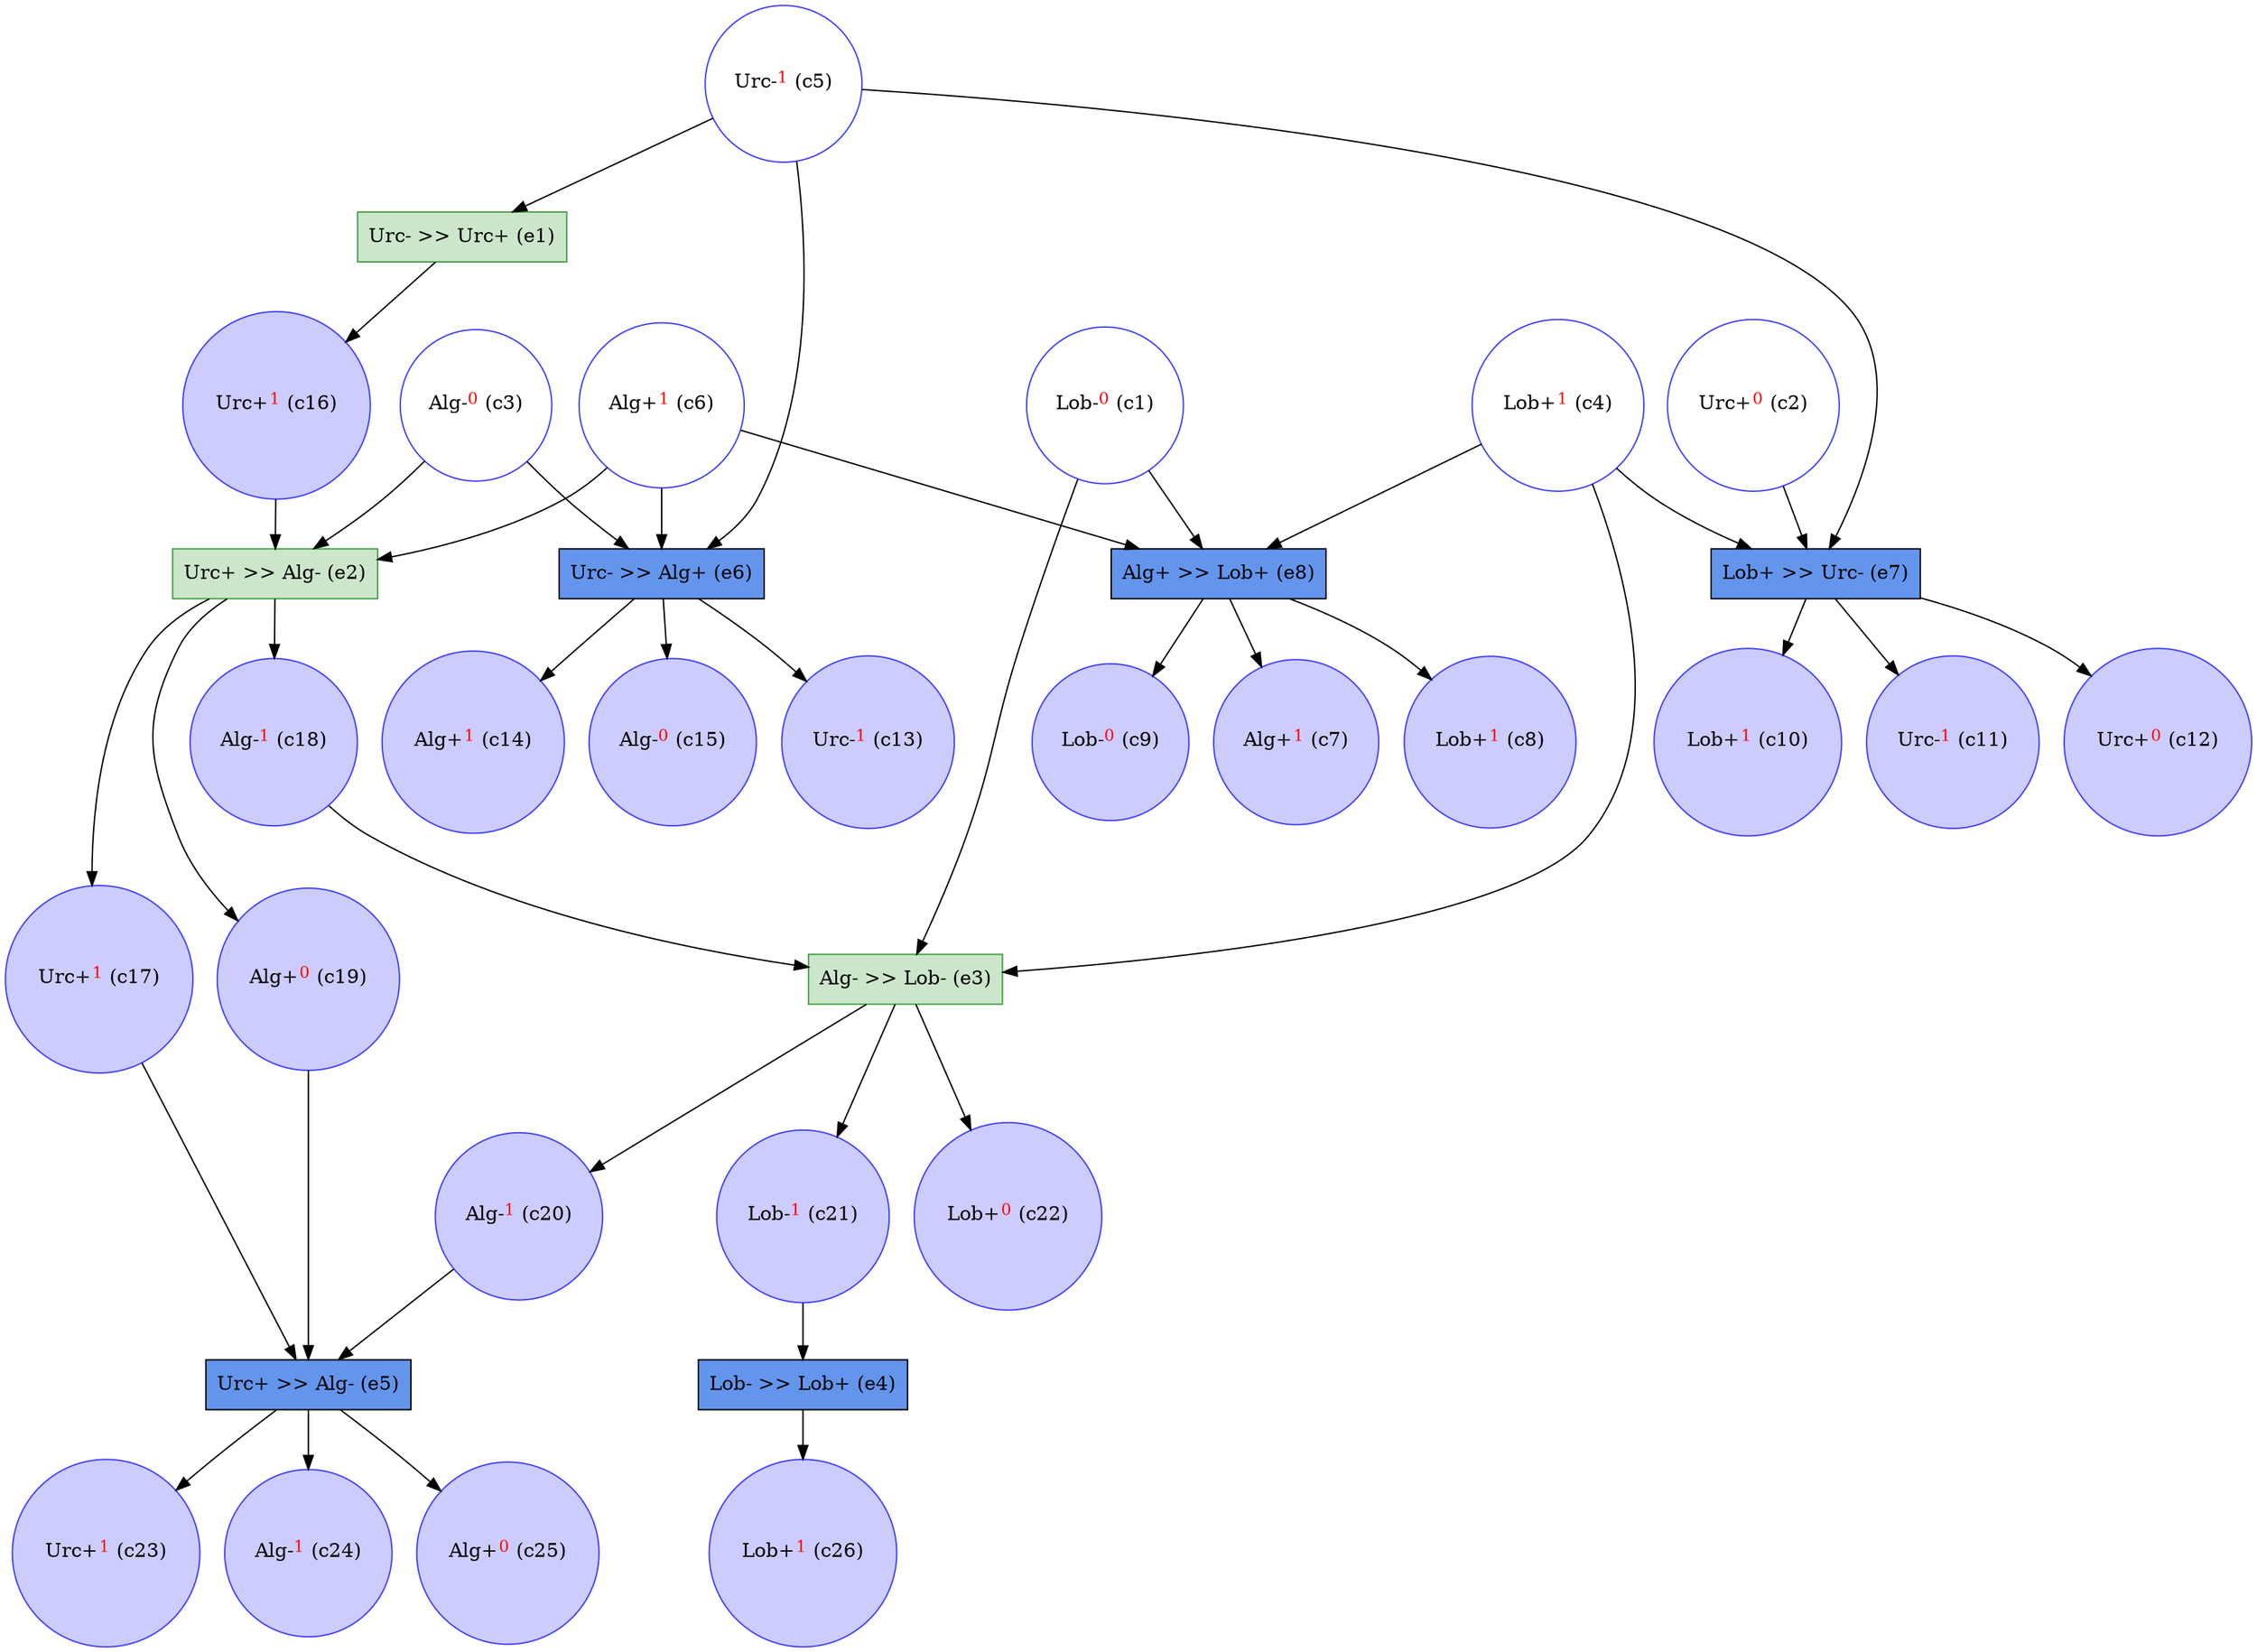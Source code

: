 digraph test {
  c1 -> e3;
  c1 -> e8;
  c2 -> e7;
  c3 -> e2;
  c3 -> e6;
  c4 -> e3;
  c4 -> e7;
  c4 -> e8;
  c5 -> e1;
  c5 -> e6;
  c5 -> e7;
  c6 -> e2;
  c6 -> e6;
  c6 -> e8;
  e8 -> c7;
  e8 -> c8;
  e8 -> c9;
  e7 -> c10;
  e7 -> c11;
  e7 -> c12;
  e6 -> c13;
  e6 -> c14;
  e6 -> c15;
  e1 -> c16;
  c16 -> e2;
  e2 -> c17;
  c17 -> e5;
  e2 -> c18;
  c18 -> e3;
  e2 -> c19;
  c19 -> e5;
  e3 -> c20;
  c20 -> e5;
  e3 -> c21;
  c21 -> e4;
  e3 -> c22;
  e5 -> c23;
  e5 -> c24;
  e5 -> c25;
  e4 -> c26;
  c1 [color="#4040ff" fillcolor="transparent" label= <Lob-<FONT COLOR="red"><SUP>0</SUP></FONT>&nbsp;(c1)> shape=circle style=filled];
  c2 [color="#4040ff" fillcolor="transparent" label= <Urc+<FONT COLOR="red"><SUP>0</SUP></FONT>&nbsp;(c2)> shape=circle style=filled];
  c3 [color="#4040ff" fillcolor="transparent" label= <Alg-<FONT COLOR="red"><SUP>0</SUP></FONT>&nbsp;(c3)> shape=circle style=filled];
  c4 [color="#4040ff" fillcolor="transparent" label= <Lob+<FONT COLOR="red"><SUP>1</SUP></FONT>&nbsp;(c4)> shape=circle style=filled];
  c5 [color="#4040ff" fillcolor="transparent" label= <Urc-<FONT COLOR="red"><SUP>1</SUP></FONT>&nbsp;(c5)> shape=circle style=filled];
  c6 [color="#4040ff" fillcolor="transparent" label= <Alg+<FONT COLOR="red"><SUP>1</SUP></FONT>&nbsp;(c6)> shape=circle style=filled];
  c7 [color="#4040ff" fillcolor="#ccccff" label= <Alg+<FONT COLOR="red"><SUP>1</SUP></FONT>&nbsp;(c7)> shape=circle style=filled];
  c8 [color="#4040ff" fillcolor="#ccccff" label= <Lob+<FONT COLOR="red"><SUP>1</SUP></FONT>&nbsp;(c8)> shape=circle style=filled];
  c9 [color="#4040ff" fillcolor="#ccccff" label= <Lob-<FONT COLOR="red"><SUP>0</SUP></FONT>&nbsp;(c9)> shape=circle style=filled];
  c10 [color="#4040ff" fillcolor="#ccccff" label= <Lob+<FONT COLOR="red"><SUP>1</SUP></FONT>&nbsp;(c10)> shape=circle style=filled];
  c11 [color="#4040ff" fillcolor="#ccccff" label= <Urc-<FONT COLOR="red"><SUP>1</SUP></FONT>&nbsp;(c11)> shape=circle style=filled];
  c12 [color="#4040ff" fillcolor="#ccccff" label= <Urc+<FONT COLOR="red"><SUP>0</SUP></FONT>&nbsp;(c12)> shape=circle style=filled];
  c13 [color="#4040ff" fillcolor="#ccccff" label= <Urc-<FONT COLOR="red"><SUP>1</SUP></FONT>&nbsp;(c13)> shape=circle style=filled];
  c14 [color="#4040ff" fillcolor="#ccccff" label= <Alg+<FONT COLOR="red"><SUP>1</SUP></FONT>&nbsp;(c14)> shape=circle style=filled];
  c15 [color="#4040ff" fillcolor="#ccccff" label= <Alg-<FONT COLOR="red"><SUP>0</SUP></FONT>&nbsp;(c15)> shape=circle style=filled];
  c16 [color="#4040ff" fillcolor="#ccccff" label= <Urc+<FONT COLOR="red"><SUP>1</SUP></FONT>&nbsp;(c16)> shape=circle style=filled];
  c17 [color="#4040ff" fillcolor="#ccccff" label= <Urc+<FONT COLOR="red"><SUP>1</SUP></FONT>&nbsp;(c17)> shape=circle style=filled];
  c18 [color="#4040ff" fillcolor="#ccccff" label= <Alg-<FONT COLOR="red"><SUP>1</SUP></FONT>&nbsp;(c18)> shape=circle style=filled];
  c19 [color="#4040ff" fillcolor="#ccccff" label= <Alg+<FONT COLOR="red"><SUP>0</SUP></FONT>&nbsp;(c19)> shape=circle style=filled];
  c20 [color="#4040ff" fillcolor="#ccccff" label= <Alg-<FONT COLOR="red"><SUP>1</SUP></FONT>&nbsp;(c20)> shape=circle style=filled];
  c21 [color="#4040ff" fillcolor="#ccccff" label= <Lob-<FONT COLOR="red"><SUP>1</SUP></FONT>&nbsp;(c21)> shape=circle style=filled];
  c22 [color="#4040ff" fillcolor="#ccccff" label= <Lob+<FONT COLOR="red"><SUP>0</SUP></FONT>&nbsp;(c22)> shape=circle style=filled];
  c23 [color="#4040ff" fillcolor="#ccccff" label= <Urc+<FONT COLOR="red"><SUP>1</SUP></FONT>&nbsp;(c23)> shape=circle style=filled];
  c24 [color="#4040ff" fillcolor="#ccccff" label= <Alg-<FONT COLOR="red"><SUP>1</SUP></FONT>&nbsp;(c24)> shape=circle style=filled];
  c25 [color="#4040ff" fillcolor="#ccccff" label= <Alg+<FONT COLOR="red"><SUP>0</SUP></FONT>&nbsp;(c25)> shape=circle style=filled];
  c26 [color="#4040ff" fillcolor="#ccccff" label= <Lob+<FONT COLOR="red"><SUP>1</SUP></FONT>&nbsp;(c26)> shape=circle style=filled];
  e1 [color="#409f40" fillcolor="#cce6cc" label="Urc- >> Urc+ (e1)" shape=box style=filled];
  e2 [color="#409f40" fillcolor="#cce6cc" label="Urc+ >> Alg- (e2)" shape=box style=filled];
  e3 [color="#409f40" fillcolor="#cce6cc" label="Alg- >> Lob- (e3)" shape=box style=filled];
  e4 [color=black fillcolor="cornflowerblue:cornflowerblue" label="Lob- >> Lob+ (e4)" shape=box style=filled];
  e5 [color=black fillcolor="cornflowerblue:cornflowerblue" label="Urc+ >> Alg- (e5)" shape=box style=filled];
  e6 [color=black fillcolor="cornflowerblue:cornflowerblue" label="Urc- >> Alg+ (e6)" shape=box style=filled];
  e7 [color=black fillcolor="cornflowerblue:cornflowerblue" label="Lob+ >> Urc- (e7)" shape=box style=filled];
  e8 [color=black fillcolor="cornflowerblue:cornflowerblue" label="Alg+ >> Lob+ (e8)" shape=box style=filled];
}
